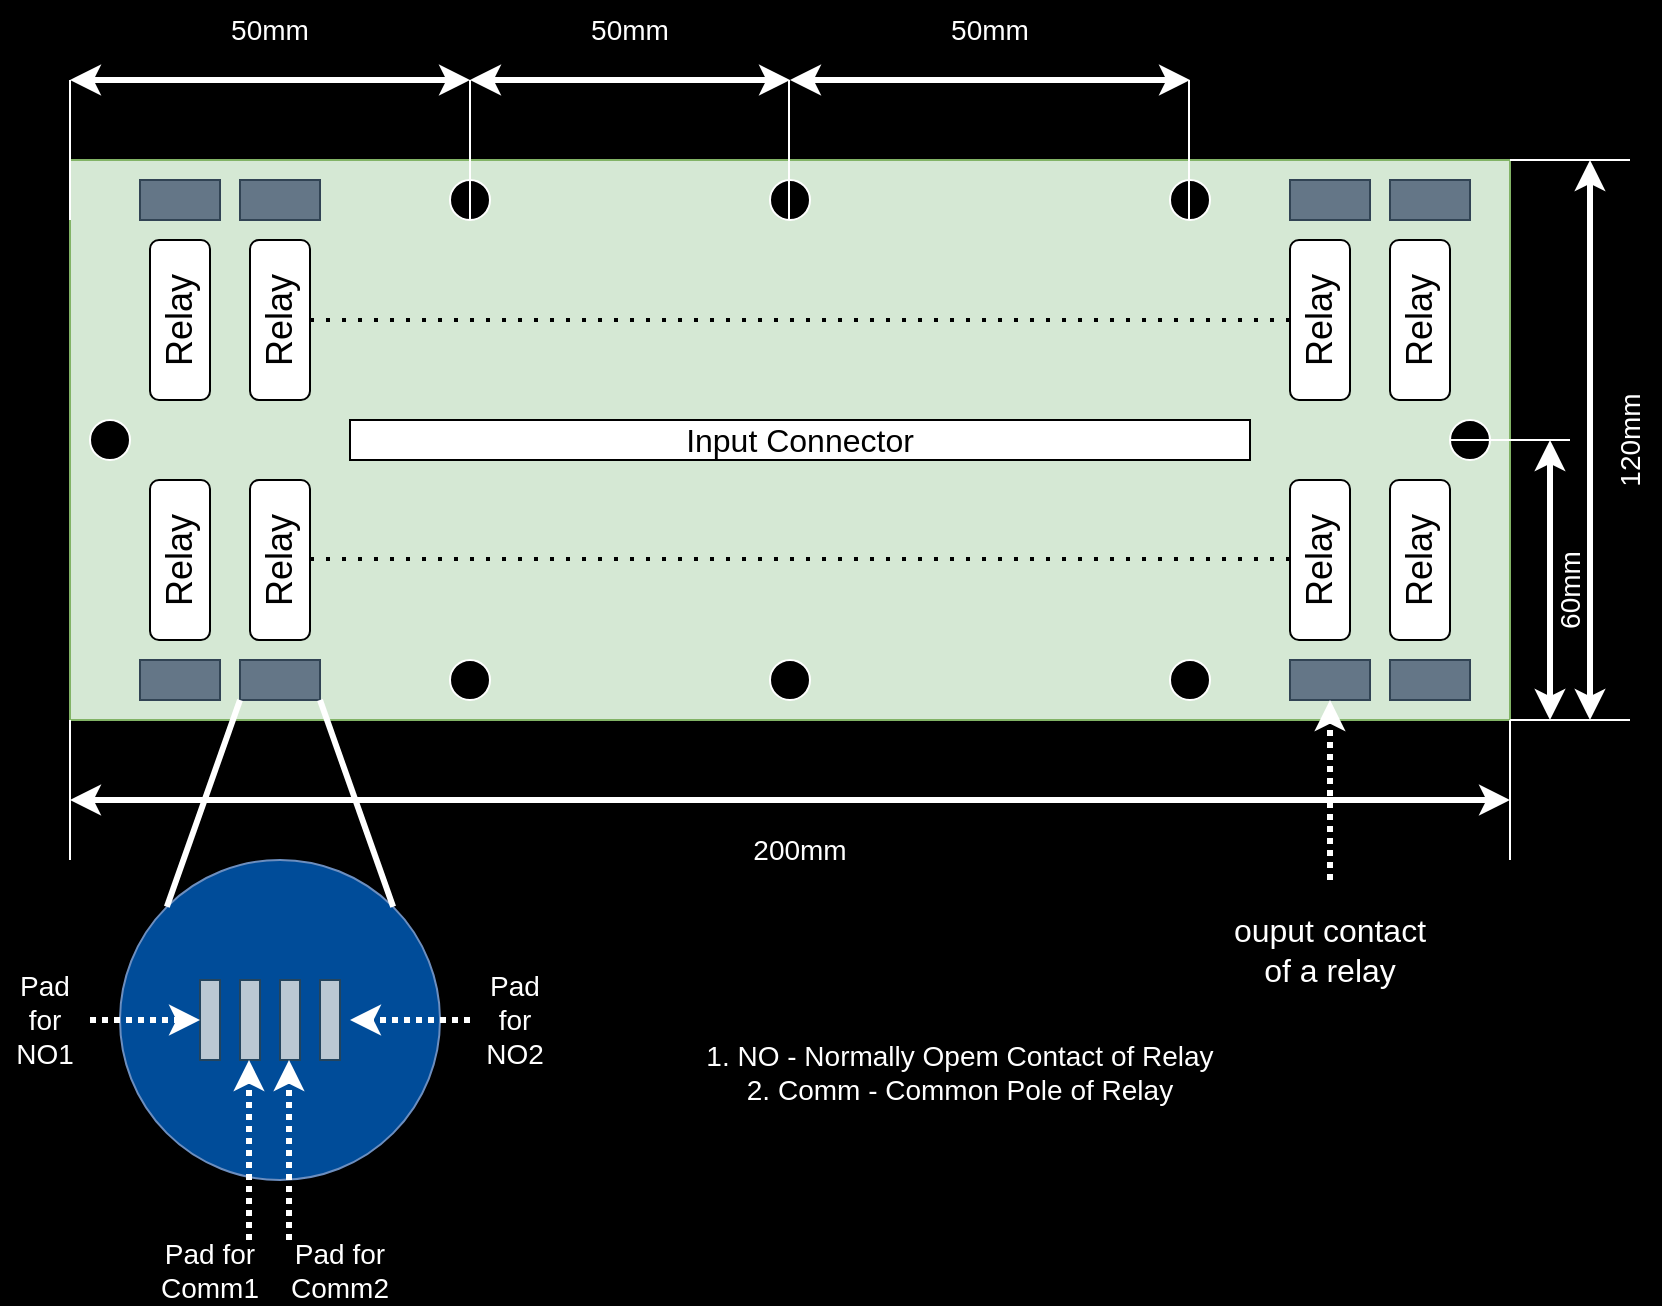 <mxfile version="24.0.7" type="github">
  <diagram name="Page-1" id="0WIzBpWO2H-_zzCbEcWu">
    <mxGraphModel dx="880" dy="508" grid="1" gridSize="10" guides="1" tooltips="1" connect="1" arrows="1" fold="1" page="1" pageScale="1" pageWidth="850" pageHeight="1100" background="#000000" math="0" shadow="0">
      <root>
        <mxCell id="0" />
        <mxCell id="1" parent="0" />
        <mxCell id="KFCWLFptVul_mY4Irt0V-1" value="" style="rounded=0;whiteSpace=wrap;html=1;fillColor=#d5e8d4;strokeColor=#82b366;" vertex="1" parent="1">
          <mxGeometry x="45" y="120" width="720" height="280" as="geometry" />
        </mxCell>
        <mxCell id="KFCWLFptVul_mY4Irt0V-2" value="" style="rounded=1;whiteSpace=wrap;html=1;" vertex="1" parent="1">
          <mxGeometry x="85" y="280" width="30" height="80" as="geometry" />
        </mxCell>
        <mxCell id="KFCWLFptVul_mY4Irt0V-3" value="" style="rounded=1;whiteSpace=wrap;html=1;" vertex="1" parent="1">
          <mxGeometry x="85" y="160" width="30" height="80" as="geometry" />
        </mxCell>
        <mxCell id="KFCWLFptVul_mY4Irt0V-4" value="" style="rounded=1;whiteSpace=wrap;html=1;" vertex="1" parent="1">
          <mxGeometry x="135" y="280" width="30" height="80" as="geometry" />
        </mxCell>
        <mxCell id="KFCWLFptVul_mY4Irt0V-5" value="" style="rounded=1;whiteSpace=wrap;html=1;" vertex="1" parent="1">
          <mxGeometry x="135" y="160" width="30" height="80" as="geometry" />
        </mxCell>
        <mxCell id="KFCWLFptVul_mY4Irt0V-6" value="" style="rounded=1;whiteSpace=wrap;html=1;" vertex="1" parent="1">
          <mxGeometry x="655" y="280" width="30" height="80" as="geometry" />
        </mxCell>
        <mxCell id="KFCWLFptVul_mY4Irt0V-7" value="" style="rounded=1;whiteSpace=wrap;html=1;" vertex="1" parent="1">
          <mxGeometry x="655" y="160" width="30" height="80" as="geometry" />
        </mxCell>
        <mxCell id="KFCWLFptVul_mY4Irt0V-8" value="" style="rounded=1;whiteSpace=wrap;html=1;" vertex="1" parent="1">
          <mxGeometry x="705" y="280" width="30" height="80" as="geometry" />
        </mxCell>
        <mxCell id="KFCWLFptVul_mY4Irt0V-9" value="" style="rounded=1;whiteSpace=wrap;html=1;" vertex="1" parent="1">
          <mxGeometry x="705" y="160" width="30" height="80" as="geometry" />
        </mxCell>
        <mxCell id="KFCWLFptVul_mY4Irt0V-10" value="" style="endArrow=none;dashed=1;html=1;dashPattern=1 3;strokeWidth=2;rounded=0;exitX=1;exitY=0.5;exitDx=0;exitDy=0;entryX=0;entryY=0.5;entryDx=0;entryDy=0;" edge="1" parent="1" source="KFCWLFptVul_mY4Irt0V-5" target="KFCWLFptVul_mY4Irt0V-7">
          <mxGeometry width="50" height="50" relative="1" as="geometry">
            <mxPoint x="405" y="290" as="sourcePoint" />
            <mxPoint x="455" y="240" as="targetPoint" />
          </mxGeometry>
        </mxCell>
        <mxCell id="KFCWLFptVul_mY4Irt0V-11" value="" style="endArrow=none;dashed=1;html=1;dashPattern=1 3;strokeWidth=2;rounded=0;exitX=1;exitY=0.5;exitDx=0;exitDy=0;entryX=0;entryY=0.5;entryDx=0;entryDy=0;" edge="1" parent="1">
          <mxGeometry width="50" height="50" relative="1" as="geometry">
            <mxPoint x="165" y="319.5" as="sourcePoint" />
            <mxPoint x="655" y="319.5" as="targetPoint" />
          </mxGeometry>
        </mxCell>
        <mxCell id="KFCWLFptVul_mY4Irt0V-12" value="&lt;font style=&quot;font-size: 16px;&quot;&gt;Input Connector&lt;/font&gt;" style="rounded=0;whiteSpace=wrap;html=1;" vertex="1" parent="1">
          <mxGeometry x="185" y="250" width="450" height="20" as="geometry" />
        </mxCell>
        <mxCell id="KFCWLFptVul_mY4Irt0V-13" value="" style="rounded=0;whiteSpace=wrap;html=1;fillColor=#647687;strokeColor=#314354;fontColor=#ffffff;" vertex="1" parent="1">
          <mxGeometry x="80" y="370" width="40" height="20" as="geometry" />
        </mxCell>
        <mxCell id="KFCWLFptVul_mY4Irt0V-14" value="" style="rounded=0;whiteSpace=wrap;html=1;fillColor=#647687;strokeColor=#314354;fontColor=#ffffff;" vertex="1" parent="1">
          <mxGeometry x="130" y="370" width="40" height="20" as="geometry" />
        </mxCell>
        <mxCell id="KFCWLFptVul_mY4Irt0V-15" value="" style="rounded=0;whiteSpace=wrap;html=1;fillColor=#647687;fontColor=#ffffff;strokeColor=#314354;" vertex="1" parent="1">
          <mxGeometry x="80" y="130" width="40" height="20" as="geometry" />
        </mxCell>
        <mxCell id="KFCWLFptVul_mY4Irt0V-16" value="" style="rounded=0;whiteSpace=wrap;html=1;fillColor=#647687;fontColor=#ffffff;strokeColor=#314354;" vertex="1" parent="1">
          <mxGeometry x="130" y="130" width="40" height="20" as="geometry" />
        </mxCell>
        <mxCell id="KFCWLFptVul_mY4Irt0V-17" value="" style="rounded=0;whiteSpace=wrap;html=1;fillColor=#647687;fontColor=#ffffff;strokeColor=#314354;" vertex="1" parent="1">
          <mxGeometry x="655" y="130" width="40" height="20" as="geometry" />
        </mxCell>
        <mxCell id="KFCWLFptVul_mY4Irt0V-18" value="" style="rounded=0;whiteSpace=wrap;html=1;fillColor=#647687;fontColor=#ffffff;strokeColor=#314354;" vertex="1" parent="1">
          <mxGeometry x="705" y="130" width="40" height="20" as="geometry" />
        </mxCell>
        <mxCell id="KFCWLFptVul_mY4Irt0V-19" value="" style="rounded=0;whiteSpace=wrap;html=1;fillColor=#647687;strokeColor=#314354;fontColor=#ffffff;" vertex="1" parent="1">
          <mxGeometry x="655" y="370" width="40" height="20" as="geometry" />
        </mxCell>
        <mxCell id="KFCWLFptVul_mY4Irt0V-20" value="" style="rounded=0;whiteSpace=wrap;html=1;fillColor=#647687;strokeColor=#314354;fontColor=#ffffff;" vertex="1" parent="1">
          <mxGeometry x="705" y="370" width="40" height="20" as="geometry" />
        </mxCell>
        <mxCell id="KFCWLFptVul_mY4Irt0V-21" value="" style="endArrow=classic;startArrow=classic;html=1;rounded=0;strokeWidth=3;strokeColor=#FFFFFF;" edge="1" parent="1">
          <mxGeometry width="50" height="50" relative="1" as="geometry">
            <mxPoint x="45" y="440" as="sourcePoint" />
            <mxPoint x="765" y="440" as="targetPoint" />
          </mxGeometry>
        </mxCell>
        <mxCell id="KFCWLFptVul_mY4Irt0V-22" value="" style="endArrow=classic;startArrow=classic;html=1;rounded=0;strokeWidth=3;strokeColor=#FFFFFF;" edge="1" parent="1">
          <mxGeometry width="50" height="50" relative="1" as="geometry">
            <mxPoint x="805" y="400" as="sourcePoint" />
            <mxPoint x="805" y="120" as="targetPoint" />
          </mxGeometry>
        </mxCell>
        <mxCell id="KFCWLFptVul_mY4Irt0V-23" value="&lt;span style=&quot;color: rgb(255, 255, 255); font-size: 14px;&quot;&gt;200mm&lt;/span&gt;" style="text;html=1;align=center;verticalAlign=middle;whiteSpace=wrap;rounded=0;" vertex="1" parent="1">
          <mxGeometry x="380" y="450" width="60" height="30" as="geometry" />
        </mxCell>
        <mxCell id="KFCWLFptVul_mY4Irt0V-24" value="&lt;span style=&quot;color: rgb(255, 255, 255); font-size: 14px;&quot;&gt;120mm&lt;/span&gt;" style="text;html=1;align=center;verticalAlign=middle;whiteSpace=wrap;rounded=0;rotation=-90;" vertex="1" parent="1">
          <mxGeometry x="795" y="245" width="60" height="30" as="geometry" />
        </mxCell>
        <mxCell id="KFCWLFptVul_mY4Irt0V-25" value="" style="ellipse;whiteSpace=wrap;html=1;aspect=fixed;strokeColor=#FFFFFF;fillColor=#000000;" vertex="1" parent="1">
          <mxGeometry x="55" y="250" width="20" height="20" as="geometry" />
        </mxCell>
        <mxCell id="KFCWLFptVul_mY4Irt0V-26" value="" style="ellipse;whiteSpace=wrap;html=1;aspect=fixed;strokeColor=#FFFFFF;fillColor=#000000;" vertex="1" parent="1">
          <mxGeometry x="735" y="250" width="20" height="20" as="geometry" />
        </mxCell>
        <mxCell id="KFCWLFptVul_mY4Irt0V-27" value="" style="ellipse;whiteSpace=wrap;html=1;aspect=fixed;strokeColor=#FFFFFF;fillColor=#000000;" vertex="1" parent="1">
          <mxGeometry x="235" y="370" width="20" height="20" as="geometry" />
        </mxCell>
        <mxCell id="KFCWLFptVul_mY4Irt0V-28" value="" style="ellipse;whiteSpace=wrap;html=1;aspect=fixed;strokeColor=#FFFFFF;fillColor=#000000;" vertex="1" parent="1">
          <mxGeometry x="395" y="370" width="20" height="20" as="geometry" />
        </mxCell>
        <mxCell id="KFCWLFptVul_mY4Irt0V-29" value="" style="ellipse;whiteSpace=wrap;html=1;aspect=fixed;strokeColor=#FFFFFF;fillColor=#000000;" vertex="1" parent="1">
          <mxGeometry x="595" y="370" width="20" height="20" as="geometry" />
        </mxCell>
        <mxCell id="KFCWLFptVul_mY4Irt0V-30" value="" style="ellipse;whiteSpace=wrap;html=1;aspect=fixed;strokeColor=#FFFFFF;fillColor=#000000;" vertex="1" parent="1">
          <mxGeometry x="235" y="130" width="20" height="20" as="geometry" />
        </mxCell>
        <mxCell id="KFCWLFptVul_mY4Irt0V-31" value="" style="ellipse;whiteSpace=wrap;html=1;aspect=fixed;strokeColor=#FFFFFF;fillColor=#000000;" vertex="1" parent="1">
          <mxGeometry x="395" y="130" width="20" height="20" as="geometry" />
        </mxCell>
        <mxCell id="KFCWLFptVul_mY4Irt0V-32" value="" style="ellipse;whiteSpace=wrap;html=1;aspect=fixed;strokeColor=#FFFFFF;fillColor=#000000;" vertex="1" parent="1">
          <mxGeometry x="595" y="130" width="20" height="20" as="geometry" />
        </mxCell>
        <mxCell id="KFCWLFptVul_mY4Irt0V-33" value="" style="endArrow=classic;startArrow=classic;html=1;rounded=0;strokeColor=#FFFFFF;strokeWidth=3;" edge="1" parent="1">
          <mxGeometry width="50" height="50" relative="1" as="geometry">
            <mxPoint x="45" y="80" as="sourcePoint" />
            <mxPoint x="245" y="80" as="targetPoint" />
          </mxGeometry>
        </mxCell>
        <mxCell id="KFCWLFptVul_mY4Irt0V-34" value="" style="endArrow=classic;startArrow=classic;html=1;rounded=0;strokeColor=#FFFFFF;strokeWidth=3;" edge="1" parent="1">
          <mxGeometry width="50" height="50" relative="1" as="geometry">
            <mxPoint x="245" y="80" as="sourcePoint" />
            <mxPoint x="405" y="80" as="targetPoint" />
          </mxGeometry>
        </mxCell>
        <mxCell id="KFCWLFptVul_mY4Irt0V-35" value="" style="endArrow=classic;startArrow=classic;html=1;rounded=0;strokeColor=#FFFFFF;strokeWidth=3;" edge="1" parent="1">
          <mxGeometry width="50" height="50" relative="1" as="geometry">
            <mxPoint x="405" y="80" as="sourcePoint" />
            <mxPoint x="605" y="80" as="targetPoint" />
          </mxGeometry>
        </mxCell>
        <mxCell id="KFCWLFptVul_mY4Irt0V-36" value="&lt;span style=&quot;color: rgb(255, 255, 255); font-size: 14px;&quot;&gt;50mm&lt;/span&gt;" style="text;html=1;align=center;verticalAlign=middle;whiteSpace=wrap;rounded=0;" vertex="1" parent="1">
          <mxGeometry x="115" y="40" width="60" height="30" as="geometry" />
        </mxCell>
        <mxCell id="KFCWLFptVul_mY4Irt0V-37" value="&lt;span style=&quot;color: rgb(255, 255, 255); font-size: 14px;&quot;&gt;50mm&lt;/span&gt;" style="text;html=1;align=center;verticalAlign=middle;whiteSpace=wrap;rounded=0;" vertex="1" parent="1">
          <mxGeometry x="295" y="40" width="60" height="30" as="geometry" />
        </mxCell>
        <mxCell id="KFCWLFptVul_mY4Irt0V-38" value="&lt;span style=&quot;color: rgb(255, 255, 255); font-size: 14px;&quot;&gt;50mm&lt;/span&gt;" style="text;html=1;align=center;verticalAlign=middle;whiteSpace=wrap;rounded=0;" vertex="1" parent="1">
          <mxGeometry x="475" y="40" width="60" height="30" as="geometry" />
        </mxCell>
        <mxCell id="KFCWLFptVul_mY4Irt0V-39" value="" style="endArrow=none;html=1;rounded=0;entryX=0.5;entryY=1;entryDx=0;entryDy=0;strokeColor=#FFFFFF;" edge="1" parent="1" target="KFCWLFptVul_mY4Irt0V-30">
          <mxGeometry width="50" height="50" relative="1" as="geometry">
            <mxPoint x="245" y="80" as="sourcePoint" />
            <mxPoint x="485" y="240" as="targetPoint" />
          </mxGeometry>
        </mxCell>
        <mxCell id="KFCWLFptVul_mY4Irt0V-40" value="" style="endArrow=none;html=1;rounded=0;entryX=0.5;entryY=1;entryDx=0;entryDy=0;strokeColor=#FFFFFF;" edge="1" parent="1">
          <mxGeometry width="50" height="50" relative="1" as="geometry">
            <mxPoint x="404.5" y="80" as="sourcePoint" />
            <mxPoint x="404.5" y="150" as="targetPoint" />
          </mxGeometry>
        </mxCell>
        <mxCell id="KFCWLFptVul_mY4Irt0V-41" value="" style="endArrow=none;html=1;rounded=0;entryX=0.5;entryY=1;entryDx=0;entryDy=0;strokeColor=#FFFFFF;" edge="1" parent="1">
          <mxGeometry width="50" height="50" relative="1" as="geometry">
            <mxPoint x="604.5" y="80" as="sourcePoint" />
            <mxPoint x="604.5" y="150" as="targetPoint" />
          </mxGeometry>
        </mxCell>
        <mxCell id="KFCWLFptVul_mY4Irt0V-42" value="" style="endArrow=none;html=1;rounded=0;entryX=0;entryY=0.5;entryDx=0;entryDy=0;strokeColor=#FFFFFF;" edge="1" parent="1" target="KFCWLFptVul_mY4Irt0V-26">
          <mxGeometry width="50" height="50" relative="1" as="geometry">
            <mxPoint x="795" y="260" as="sourcePoint" />
            <mxPoint x="785" y="280" as="targetPoint" />
          </mxGeometry>
        </mxCell>
        <mxCell id="KFCWLFptVul_mY4Irt0V-43" value="" style="endArrow=classic;startArrow=classic;html=1;rounded=0;strokeColor=#FFFFFF;strokeWidth=3;" edge="1" parent="1">
          <mxGeometry width="50" height="50" relative="1" as="geometry">
            <mxPoint x="785" y="400" as="sourcePoint" />
            <mxPoint x="785" y="260" as="targetPoint" />
          </mxGeometry>
        </mxCell>
        <mxCell id="KFCWLFptVul_mY4Irt0V-44" value="&lt;span style=&quot;color: rgb(255, 255, 255); font-size: 14px;&quot;&gt;60mm&lt;/span&gt;" style="text;html=1;align=center;verticalAlign=middle;whiteSpace=wrap;rounded=0;rotation=-90;" vertex="1" parent="1">
          <mxGeometry x="765" y="320" width="60" height="30" as="geometry" />
        </mxCell>
        <mxCell id="KFCWLFptVul_mY4Irt0V-45" value="" style="ellipse;whiteSpace=wrap;html=1;aspect=fixed;fillColor=#004C99;strokeColor=#6c8ebf;" vertex="1" parent="1">
          <mxGeometry x="70" y="470" width="160" height="160" as="geometry" />
        </mxCell>
        <mxCell id="KFCWLFptVul_mY4Irt0V-46" value="" style="endArrow=none;html=1;rounded=0;strokeColor=#FFFFFF;exitX=0;exitY=0;exitDx=0;exitDy=0;entryX=0;entryY=1;entryDx=0;entryDy=0;strokeWidth=3;" edge="1" parent="1" source="KFCWLFptVul_mY4Irt0V-45" target="KFCWLFptVul_mY4Irt0V-14">
          <mxGeometry width="50" height="50" relative="1" as="geometry">
            <mxPoint x="345" y="490" as="sourcePoint" />
            <mxPoint x="395" y="440" as="targetPoint" />
          </mxGeometry>
        </mxCell>
        <mxCell id="KFCWLFptVul_mY4Irt0V-47" value="" style="endArrow=none;html=1;rounded=0;strokeColor=#FFFFFF;exitX=1;exitY=0;exitDx=0;exitDy=0;entryX=1;entryY=1;entryDx=0;entryDy=0;strokeWidth=3;" edge="1" parent="1" source="KFCWLFptVul_mY4Irt0V-45" target="KFCWLFptVul_mY4Irt0V-14">
          <mxGeometry width="50" height="50" relative="1" as="geometry">
            <mxPoint x="103" y="503" as="sourcePoint" />
            <mxPoint x="140" y="395" as="targetPoint" />
          </mxGeometry>
        </mxCell>
        <mxCell id="KFCWLFptVul_mY4Irt0V-49" value="" style="rounded=0;whiteSpace=wrap;html=1;fillColor=#bac8d3;strokeColor=#23445d;" vertex="1" parent="1">
          <mxGeometry x="110" y="530" width="10" height="40" as="geometry" />
        </mxCell>
        <mxCell id="KFCWLFptVul_mY4Irt0V-50" value="" style="rounded=0;whiteSpace=wrap;html=1;fillColor=#bac8d3;strokeColor=#23445d;" vertex="1" parent="1">
          <mxGeometry x="130" y="530" width="10" height="40" as="geometry" />
        </mxCell>
        <mxCell id="KFCWLFptVul_mY4Irt0V-51" value="" style="rounded=0;whiteSpace=wrap;html=1;fillColor=#bac8d3;strokeColor=#23445d;" vertex="1" parent="1">
          <mxGeometry x="150" y="530" width="10" height="40" as="geometry" />
        </mxCell>
        <mxCell id="KFCWLFptVul_mY4Irt0V-52" value="" style="rounded=0;whiteSpace=wrap;html=1;fillColor=#bac8d3;strokeColor=#23445d;" vertex="1" parent="1">
          <mxGeometry x="170" y="530" width="10" height="40" as="geometry" />
        </mxCell>
        <mxCell id="KFCWLFptVul_mY4Irt0V-54" value="&lt;font style=&quot;font-size: 18px;&quot;&gt;Relay&lt;/font&gt;" style="text;html=1;align=center;verticalAlign=middle;whiteSpace=wrap;rounded=0;rotation=-90;" vertex="1" parent="1">
          <mxGeometry x="70" y="190" width="60" height="20" as="geometry" />
        </mxCell>
        <mxCell id="KFCWLFptVul_mY4Irt0V-55" value="&lt;font style=&quot;font-size: 18px;&quot;&gt;Relay&lt;/font&gt;" style="text;html=1;align=center;verticalAlign=middle;whiteSpace=wrap;rounded=0;rotation=-90;" vertex="1" parent="1">
          <mxGeometry x="70" y="310" width="60" height="20" as="geometry" />
        </mxCell>
        <mxCell id="KFCWLFptVul_mY4Irt0V-56" value="&lt;font style=&quot;font-size: 18px;&quot;&gt;Relay&lt;/font&gt;" style="text;html=1;align=center;verticalAlign=middle;whiteSpace=wrap;rounded=0;rotation=-90;" vertex="1" parent="1">
          <mxGeometry x="120" y="310" width="60" height="20" as="geometry" />
        </mxCell>
        <mxCell id="KFCWLFptVul_mY4Irt0V-57" value="&lt;font style=&quot;font-size: 18px;&quot;&gt;Relay&lt;/font&gt;" style="text;html=1;align=center;verticalAlign=middle;whiteSpace=wrap;rounded=0;rotation=-90;" vertex="1" parent="1">
          <mxGeometry x="120" y="190" width="60" height="20" as="geometry" />
        </mxCell>
        <mxCell id="KFCWLFptVul_mY4Irt0V-58" value="&lt;font style=&quot;font-size: 18px;&quot;&gt;Relay&lt;/font&gt;" style="text;html=1;align=center;verticalAlign=middle;whiteSpace=wrap;rounded=0;rotation=-90;" vertex="1" parent="1">
          <mxGeometry x="640" y="190" width="60" height="20" as="geometry" />
        </mxCell>
        <mxCell id="KFCWLFptVul_mY4Irt0V-59" value="&lt;font style=&quot;font-size: 18px;&quot;&gt;Relay&lt;/font&gt;" style="text;html=1;align=center;verticalAlign=middle;whiteSpace=wrap;rounded=0;rotation=-90;" vertex="1" parent="1">
          <mxGeometry x="690" y="190" width="60" height="20" as="geometry" />
        </mxCell>
        <mxCell id="KFCWLFptVul_mY4Irt0V-60" value="&lt;font style=&quot;font-size: 18px;&quot;&gt;Relay&lt;/font&gt;" style="text;html=1;align=center;verticalAlign=middle;whiteSpace=wrap;rounded=0;rotation=-90;" vertex="1" parent="1">
          <mxGeometry x="640" y="310" width="60" height="20" as="geometry" />
        </mxCell>
        <mxCell id="KFCWLFptVul_mY4Irt0V-61" value="&lt;font style=&quot;font-size: 18px;&quot;&gt;Relay&lt;/font&gt;" style="text;html=1;align=center;verticalAlign=middle;whiteSpace=wrap;rounded=0;rotation=-90;" vertex="1" parent="1">
          <mxGeometry x="690" y="310" width="60" height="20" as="geometry" />
        </mxCell>
        <mxCell id="KFCWLFptVul_mY4Irt0V-62" value="" style="endArrow=classic;html=1;rounded=0;entryX=0.5;entryY=1;entryDx=0;entryDy=0;strokeWidth=3;strokeColor=#FFFFFF;dashed=1;dashPattern=1 1;" edge="1" parent="1" target="KFCWLFptVul_mY4Irt0V-19">
          <mxGeometry width="50" height="50" relative="1" as="geometry">
            <mxPoint x="675" y="480" as="sourcePoint" />
            <mxPoint x="355" y="400" as="targetPoint" />
          </mxGeometry>
        </mxCell>
        <mxCell id="KFCWLFptVul_mY4Irt0V-63" value="&lt;span style=&quot;color: rgb(255, 255, 255);&quot;&gt;&lt;font style=&quot;font-size: 16px;&quot;&gt;ouput contact of a relay&lt;/font&gt;&lt;/span&gt;" style="text;html=1;align=center;verticalAlign=middle;whiteSpace=wrap;rounded=0;" vertex="1" parent="1">
          <mxGeometry x="620" y="480" width="110" height="70" as="geometry" />
        </mxCell>
        <mxCell id="KFCWLFptVul_mY4Irt0V-64" value="" style="endArrow=classic;html=1;rounded=0;entryX=0.5;entryY=1;entryDx=0;entryDy=0;strokeWidth=3;strokeColor=#FFFFFF;dashed=1;dashPattern=1 1;" edge="1" parent="1">
          <mxGeometry width="50" height="50" relative="1" as="geometry">
            <mxPoint x="154.5" y="660" as="sourcePoint" />
            <mxPoint x="154.5" y="570" as="targetPoint" />
          </mxGeometry>
        </mxCell>
        <mxCell id="KFCWLFptVul_mY4Irt0V-65" value="" style="endArrow=classic;html=1;rounded=0;entryX=0.5;entryY=1;entryDx=0;entryDy=0;strokeWidth=3;strokeColor=#FFFFFF;dashed=1;dashPattern=1 1;" edge="1" parent="1">
          <mxGeometry width="50" height="50" relative="1" as="geometry">
            <mxPoint x="134.5" y="660" as="sourcePoint" />
            <mxPoint x="134.5" y="570" as="targetPoint" />
          </mxGeometry>
        </mxCell>
        <mxCell id="KFCWLFptVul_mY4Irt0V-66" value="" style="endArrow=classic;html=1;rounded=0;entryX=0.5;entryY=1;entryDx=0;entryDy=0;strokeWidth=3;strokeColor=#FFFFFF;dashed=1;dashPattern=1 1;" edge="1" parent="1">
          <mxGeometry width="50" height="50" relative="1" as="geometry">
            <mxPoint x="245" y="550" as="sourcePoint" />
            <mxPoint x="185" y="550" as="targetPoint" />
          </mxGeometry>
        </mxCell>
        <mxCell id="KFCWLFptVul_mY4Irt0V-67" value="" style="endArrow=classic;html=1;rounded=0;entryX=0;entryY=0.5;entryDx=0;entryDy=0;strokeWidth=3;strokeColor=#FFFFFF;dashed=1;dashPattern=1 1;" edge="1" parent="1" target="KFCWLFptVul_mY4Irt0V-49">
          <mxGeometry width="50" height="50" relative="1" as="geometry">
            <mxPoint x="55" y="550" as="sourcePoint" />
            <mxPoint x="195" y="560" as="targetPoint" />
          </mxGeometry>
        </mxCell>
        <mxCell id="KFCWLFptVul_mY4Irt0V-68" value="&lt;span style=&quot;color: rgb(255, 255, 255); font-size: 14px;&quot;&gt;Pad for NO2&lt;/span&gt;" style="text;html=1;align=center;verticalAlign=middle;whiteSpace=wrap;rounded=0;" vertex="1" parent="1">
          <mxGeometry x="245" y="535" width="45" height="30" as="geometry" />
        </mxCell>
        <mxCell id="KFCWLFptVul_mY4Irt0V-69" value="&lt;span style=&quot;color: rgb(255, 255, 255); font-size: 14px;&quot;&gt;Pad for NO1&lt;/span&gt;" style="text;html=1;align=center;verticalAlign=middle;whiteSpace=wrap;rounded=0;" vertex="1" parent="1">
          <mxGeometry x="10" y="535" width="45" height="30" as="geometry" />
        </mxCell>
        <mxCell id="KFCWLFptVul_mY4Irt0V-70" value="&lt;span style=&quot;color: rgb(255, 255, 255); font-size: 14px;&quot;&gt;Pad for Comm1&lt;/span&gt;" style="text;html=1;align=center;verticalAlign=middle;whiteSpace=wrap;rounded=0;" vertex="1" parent="1">
          <mxGeometry x="85" y="660" width="60" height="30" as="geometry" />
        </mxCell>
        <mxCell id="KFCWLFptVul_mY4Irt0V-71" value="&lt;span style=&quot;color: rgb(255, 255, 255); font-size: 14px;&quot;&gt;Pad for Comm2&lt;/span&gt;" style="text;html=1;align=center;verticalAlign=middle;whiteSpace=wrap;rounded=0;" vertex="1" parent="1">
          <mxGeometry x="150" y="660" width="60" height="30" as="geometry" />
        </mxCell>
        <mxCell id="KFCWLFptVul_mY4Irt0V-72" value="" style="endArrow=none;html=1;rounded=0;entryX=0.5;entryY=1;entryDx=0;entryDy=0;strokeColor=#FFFFFF;" edge="1" parent="1">
          <mxGeometry width="50" height="50" relative="1" as="geometry">
            <mxPoint x="45" y="80" as="sourcePoint" />
            <mxPoint x="45" y="150" as="targetPoint" />
          </mxGeometry>
        </mxCell>
        <mxCell id="KFCWLFptVul_mY4Irt0V-73" value="" style="endArrow=none;html=1;rounded=0;entryX=0.5;entryY=1;entryDx=0;entryDy=0;strokeColor=#FFFFFF;" edge="1" parent="1">
          <mxGeometry width="50" height="50" relative="1" as="geometry">
            <mxPoint x="45" y="400" as="sourcePoint" />
            <mxPoint x="45" y="470" as="targetPoint" />
          </mxGeometry>
        </mxCell>
        <mxCell id="KFCWLFptVul_mY4Irt0V-74" value="" style="endArrow=none;html=1;rounded=0;entryX=0.5;entryY=1;entryDx=0;entryDy=0;strokeColor=#FFFFFF;" edge="1" parent="1">
          <mxGeometry width="50" height="50" relative="1" as="geometry">
            <mxPoint x="765" y="400" as="sourcePoint" />
            <mxPoint x="765" y="470" as="targetPoint" />
          </mxGeometry>
        </mxCell>
        <mxCell id="KFCWLFptVul_mY4Irt0V-75" value="" style="endArrow=none;html=1;rounded=0;entryX=0;entryY=0.5;entryDx=0;entryDy=0;strokeColor=#FFFFFF;" edge="1" parent="1">
          <mxGeometry width="50" height="50" relative="1" as="geometry">
            <mxPoint x="825" y="400" as="sourcePoint" />
            <mxPoint x="765" y="400" as="targetPoint" />
          </mxGeometry>
        </mxCell>
        <mxCell id="KFCWLFptVul_mY4Irt0V-76" value="" style="endArrow=none;html=1;rounded=0;entryX=0;entryY=0.5;entryDx=0;entryDy=0;strokeColor=#FFFFFF;" edge="1" parent="1">
          <mxGeometry width="50" height="50" relative="1" as="geometry">
            <mxPoint x="825" y="120" as="sourcePoint" />
            <mxPoint x="765" y="120" as="targetPoint" />
          </mxGeometry>
        </mxCell>
        <mxCell id="KFCWLFptVul_mY4Irt0V-77" value="&lt;font style=&quot;font-size: 14px;&quot; color=&quot;#ffffff&quot;&gt;1. NO - Normally Opem Contact of Relay&lt;br&gt;2. Comm - Common Pole of Relay&lt;/font&gt;&lt;div style=&quot;font-size: 14px;&quot;&gt;&lt;font style=&quot;font-size: 14px;&quot; color=&quot;#ffffff&quot;&gt;&lt;br&gt;&lt;/font&gt;&lt;/div&gt;" style="text;html=1;align=center;verticalAlign=middle;whiteSpace=wrap;rounded=0;" vertex="1" parent="1">
          <mxGeometry x="360" y="560" width="260" height="50" as="geometry" />
        </mxCell>
      </root>
    </mxGraphModel>
  </diagram>
</mxfile>
